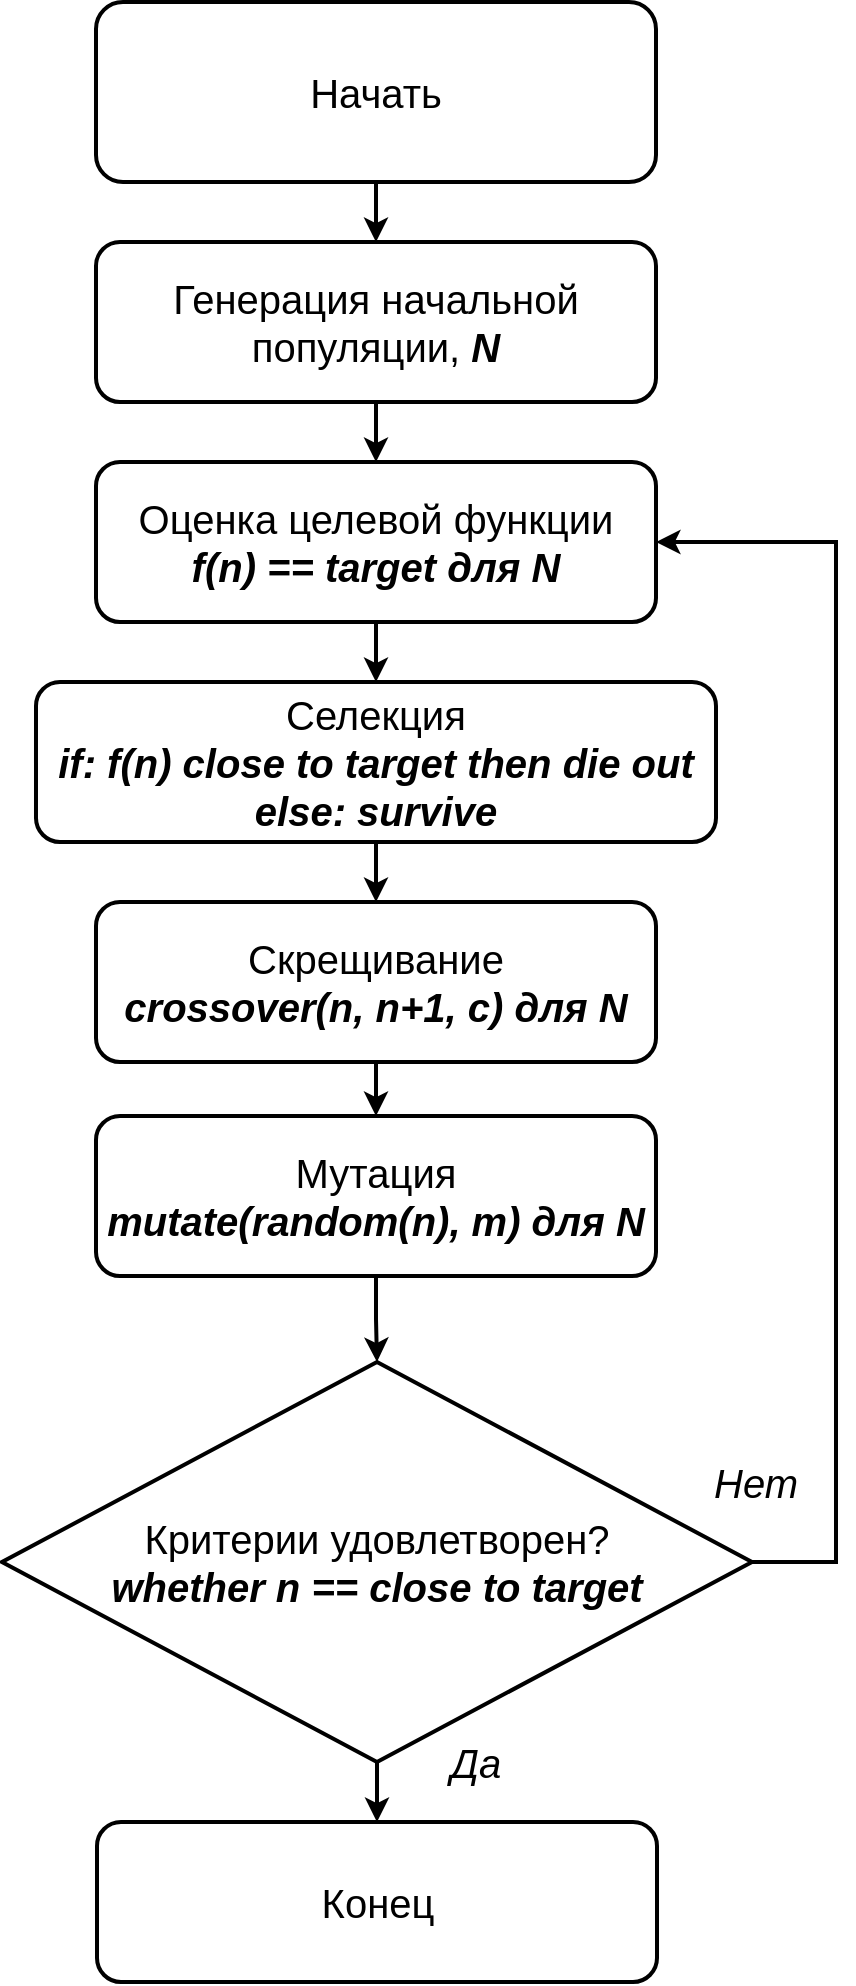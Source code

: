 <mxfile version="13.9.9" type="device"><diagram id="Y47KXDcHWXR3YMs76hN4" name="Page-1"><mxGraphModel dx="1422" dy="822" grid="1" gridSize="10" guides="1" tooltips="1" connect="1" arrows="1" fold="1" page="1" pageScale="1" pageWidth="1169" pageHeight="827" math="0" shadow="0"><root><mxCell id="0"/><mxCell id="1" parent="0"/><mxCell id="Y4nTxC-scNj3PlN4UQjp-10" style="edgeStyle=orthogonalEdgeStyle;rounded=0;orthogonalLoop=1;jettySize=auto;html=1;exitX=0.5;exitY=1;exitDx=0;exitDy=0;entryX=0.5;entryY=0;entryDx=0;entryDy=0;strokeWidth=2;" parent="1" source="Y4nTxC-scNj3PlN4UQjp-2" target="Y4nTxC-scNj3PlN4UQjp-3" edge="1"><mxGeometry relative="1" as="geometry"/></mxCell><mxCell id="Y4nTxC-scNj3PlN4UQjp-2" value="&lt;font style=&quot;font-size: 20px&quot;&gt;Начать&lt;/font&gt;" style="rounded=1;whiteSpace=wrap;html=1;strokeWidth=2;" parent="1" vertex="1"><mxGeometry x="480" y="190" width="280" height="90" as="geometry"/></mxCell><mxCell id="Y4nTxC-scNj3PlN4UQjp-11" style="edgeStyle=orthogonalEdgeStyle;rounded=0;orthogonalLoop=1;jettySize=auto;html=1;exitX=0.5;exitY=1;exitDx=0;exitDy=0;entryX=0.5;entryY=0;entryDx=0;entryDy=0;strokeWidth=2;" parent="1" source="Y4nTxC-scNj3PlN4UQjp-3" target="Y4nTxC-scNj3PlN4UQjp-4" edge="1"><mxGeometry relative="1" as="geometry"/></mxCell><mxCell id="Y4nTxC-scNj3PlN4UQjp-3" value="&lt;span style=&quot;font-size: 20px&quot;&gt;Генерация начальной популяции, &lt;b&gt;&lt;i&gt;N&lt;/i&gt;&lt;/b&gt;&lt;/span&gt;" style="rounded=1;whiteSpace=wrap;html=1;strokeWidth=2;" parent="1" vertex="1"><mxGeometry x="480" y="310" width="280" height="80" as="geometry"/></mxCell><mxCell id="Y4nTxC-scNj3PlN4UQjp-12" style="edgeStyle=orthogonalEdgeStyle;rounded=0;orthogonalLoop=1;jettySize=auto;html=1;exitX=0.5;exitY=1;exitDx=0;exitDy=0;entryX=0.5;entryY=0;entryDx=0;entryDy=0;strokeWidth=2;" parent="1" source="Y4nTxC-scNj3PlN4UQjp-4" target="Y4nTxC-scNj3PlN4UQjp-5" edge="1"><mxGeometry relative="1" as="geometry"/></mxCell><mxCell id="Y4nTxC-scNj3PlN4UQjp-4" value="&lt;span style=&quot;font-size: 20px&quot;&gt;Оценка целевой функции&lt;br&gt;&lt;b&gt;&lt;i&gt;f(n) == target для N&lt;/i&gt;&lt;/b&gt;&lt;br&gt;&lt;/span&gt;" style="rounded=1;whiteSpace=wrap;html=1;strokeWidth=2;" parent="1" vertex="1"><mxGeometry x="480" y="420" width="280" height="80" as="geometry"/></mxCell><mxCell id="Y4nTxC-scNj3PlN4UQjp-13" style="edgeStyle=orthogonalEdgeStyle;rounded=0;orthogonalLoop=1;jettySize=auto;html=1;exitX=0.5;exitY=1;exitDx=0;exitDy=0;entryX=0.5;entryY=0;entryDx=0;entryDy=0;strokeWidth=2;" parent="1" source="Y4nTxC-scNj3PlN4UQjp-5" target="Y4nTxC-scNj3PlN4UQjp-6" edge="1"><mxGeometry relative="1" as="geometry"/></mxCell><mxCell id="Y4nTxC-scNj3PlN4UQjp-5" value="&lt;span style=&quot;font-size: 20px&quot;&gt;Селекция&lt;br&gt;&lt;b&gt;&lt;i&gt;if: f(n) close to target then die out&lt;br&gt;else: survive&lt;/i&gt;&lt;/b&gt;&lt;br&gt;&lt;/span&gt;" style="rounded=1;whiteSpace=wrap;html=1;strokeWidth=2;" parent="1" vertex="1"><mxGeometry x="450" y="530" width="340" height="80" as="geometry"/></mxCell><mxCell id="Y4nTxC-scNj3PlN4UQjp-14" style="edgeStyle=orthogonalEdgeStyle;rounded=0;orthogonalLoop=1;jettySize=auto;html=1;exitX=0.5;exitY=1;exitDx=0;exitDy=0;entryX=0.5;entryY=0;entryDx=0;entryDy=0;strokeWidth=2;" parent="1" source="Y4nTxC-scNj3PlN4UQjp-6" target="Y4nTxC-scNj3PlN4UQjp-7" edge="1"><mxGeometry relative="1" as="geometry"/></mxCell><mxCell id="Y4nTxC-scNj3PlN4UQjp-6" value="&lt;span style=&quot;font-size: 20px&quot;&gt;Скрещивание&lt;br&gt;&lt;b&gt;&lt;i&gt;crossover(n, n+1, c) для N&lt;/i&gt;&lt;/b&gt;&lt;br&gt;&lt;/span&gt;" style="rounded=1;whiteSpace=wrap;html=1;strokeWidth=2;" parent="1" vertex="1"><mxGeometry x="480" y="640" width="280" height="80" as="geometry"/></mxCell><mxCell id="Y4nTxC-scNj3PlN4UQjp-15" style="edgeStyle=orthogonalEdgeStyle;rounded=0;orthogonalLoop=1;jettySize=auto;html=1;exitX=0.5;exitY=1;exitDx=0;exitDy=0;entryX=0.5;entryY=0;entryDx=0;entryDy=0;strokeWidth=2;" parent="1" source="Y4nTxC-scNj3PlN4UQjp-7" target="Y4nTxC-scNj3PlN4UQjp-9" edge="1"><mxGeometry relative="1" as="geometry"/></mxCell><mxCell id="Y4nTxC-scNj3PlN4UQjp-7" value="&lt;span style=&quot;font-size: 20px&quot;&gt;Мутация&lt;br&gt;&lt;i&gt;&lt;b&gt;mutate(random(n), m) для N&lt;/b&gt;&lt;/i&gt;&lt;br&gt;&lt;/span&gt;" style="rounded=1;whiteSpace=wrap;html=1;strokeWidth=2;" parent="1" vertex="1"><mxGeometry x="480" y="747" width="280" height="80" as="geometry"/></mxCell><mxCell id="Y4nTxC-scNj3PlN4UQjp-8" value="&lt;span style=&quot;font-size: 20px&quot;&gt;Конец&lt;/span&gt;" style="rounded=1;whiteSpace=wrap;html=1;strokeWidth=2;" parent="1" vertex="1"><mxGeometry x="480.5" y="1100" width="280" height="80" as="geometry"/></mxCell><mxCell id="Y4nTxC-scNj3PlN4UQjp-16" style="edgeStyle=orthogonalEdgeStyle;rounded=0;orthogonalLoop=1;jettySize=auto;html=1;exitX=0.5;exitY=1;exitDx=0;exitDy=0;entryX=0.5;entryY=0;entryDx=0;entryDy=0;strokeWidth=2;" parent="1" source="Y4nTxC-scNj3PlN4UQjp-9" target="Y4nTxC-scNj3PlN4UQjp-8" edge="1"><mxGeometry relative="1" as="geometry"/></mxCell><mxCell id="Y4nTxC-scNj3PlN4UQjp-19" style="edgeStyle=orthogonalEdgeStyle;rounded=0;orthogonalLoop=1;jettySize=auto;html=1;exitX=1;exitY=0.5;exitDx=0;exitDy=0;entryX=1;entryY=0.5;entryDx=0;entryDy=0;strokeWidth=2;" parent="1" source="Y4nTxC-scNj3PlN4UQjp-9" target="Y4nTxC-scNj3PlN4UQjp-4" edge="1"><mxGeometry relative="1" as="geometry"><Array as="points"><mxPoint x="850" y="970"/><mxPoint x="850" y="460"/></Array></mxGeometry></mxCell><mxCell id="Y4nTxC-scNj3PlN4UQjp-9" value="&lt;font style=&quot;font-size: 20px&quot;&gt;Критерии удовлетворен?&lt;br&gt;&lt;b&gt;&lt;i&gt;whether n == close to target&lt;/i&gt;&lt;/b&gt;&lt;br&gt;&lt;/font&gt;" style="rhombus;whiteSpace=wrap;html=1;strokeWidth=2;" parent="1" vertex="1"><mxGeometry x="433" y="870" width="375" height="200" as="geometry"/></mxCell><mxCell id="Y4nTxC-scNj3PlN4UQjp-17" value="&lt;font style=&quot;font-size: 20px&quot;&gt;&lt;i&gt;Да&lt;/i&gt;&lt;/font&gt;" style="text;html=1;strokeColor=none;fillColor=none;align=center;verticalAlign=middle;whiteSpace=wrap;rounded=0;" parent="1" vertex="1"><mxGeometry x="650" y="1060" width="40" height="20" as="geometry"/></mxCell><mxCell id="Y4nTxC-scNj3PlN4UQjp-18" value="&lt;font style=&quot;font-size: 20px&quot;&gt;&lt;i&gt;Нет&lt;/i&gt;&lt;/font&gt;" style="text;html=1;strokeColor=none;fillColor=none;align=center;verticalAlign=middle;whiteSpace=wrap;rounded=0;" parent="1" vertex="1"><mxGeometry x="790" y="920" width="40" height="20" as="geometry"/></mxCell></root></mxGraphModel></diagram></mxfile>